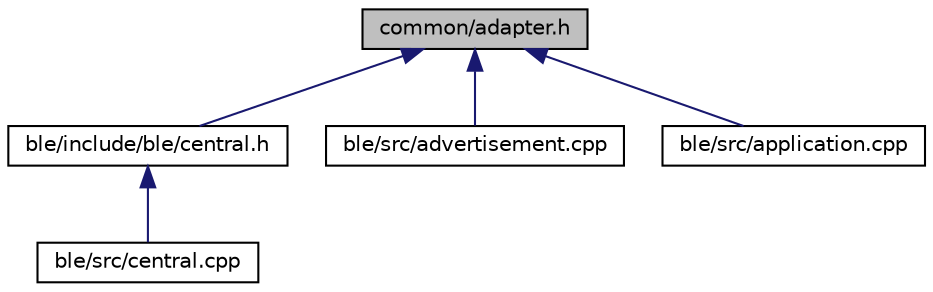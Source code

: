 digraph "common/adapter.h"
{
 // LATEX_PDF_SIZE
  edge [fontname="Helvetica",fontsize="10",labelfontname="Helvetica",labelfontsize="10"];
  node [fontname="Helvetica",fontsize="10",shape=record];
  Node1 [label="common/adapter.h",height=0.2,width=0.4,color="black", fillcolor="grey75", style="filled", fontcolor="black",tooltip="Common functions/utilities for both 'usual' bluetooth and ble connections."];
  Node1 -> Node2 [dir="back",color="midnightblue",fontsize="10",style="solid",fontname="Helvetica"];
  Node2 [label="ble/include/ble/central.h",height=0.2,width=0.4,color="black", fillcolor="white", style="filled",URL="$central_8h.html",tooltip="Interfaces for BLE central devices."];
  Node2 -> Node3 [dir="back",color="midnightblue",fontsize="10",style="solid",fontname="Helvetica"];
  Node3 [label="ble/src/central.cpp",height=0.2,width=0.4,color="black", fillcolor="white", style="filled",URL="$central_8cpp.html",tooltip=" "];
  Node1 -> Node4 [dir="back",color="midnightblue",fontsize="10",style="solid",fontname="Helvetica"];
  Node4 [label="ble/src/advertisement.cpp",height=0.2,width=0.4,color="black", fillcolor="white", style="filled",URL="$advertisement_8cpp.html",tooltip=" "];
  Node1 -> Node5 [dir="back",color="midnightblue",fontsize="10",style="solid",fontname="Helvetica"];
  Node5 [label="ble/src/application.cpp",height=0.2,width=0.4,color="black", fillcolor="white", style="filled",URL="$application_8cpp.html",tooltip=" "];
}
